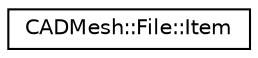 digraph "Graphical Class Hierarchy"
{
 // LATEX_PDF_SIZE
  edge [fontname="Helvetica",fontsize="10",labelfontname="Helvetica",labelfontsize="10"];
  node [fontname="Helvetica",fontsize="10",shape=record];
  rankdir="LR";
  Node0 [label="CADMesh::File::Item",height=0.2,width=0.4,color="black", fillcolor="white", style="filled",URL="$struct_c_a_d_mesh_1_1_file_1_1_item.html",tooltip=" "];
}
